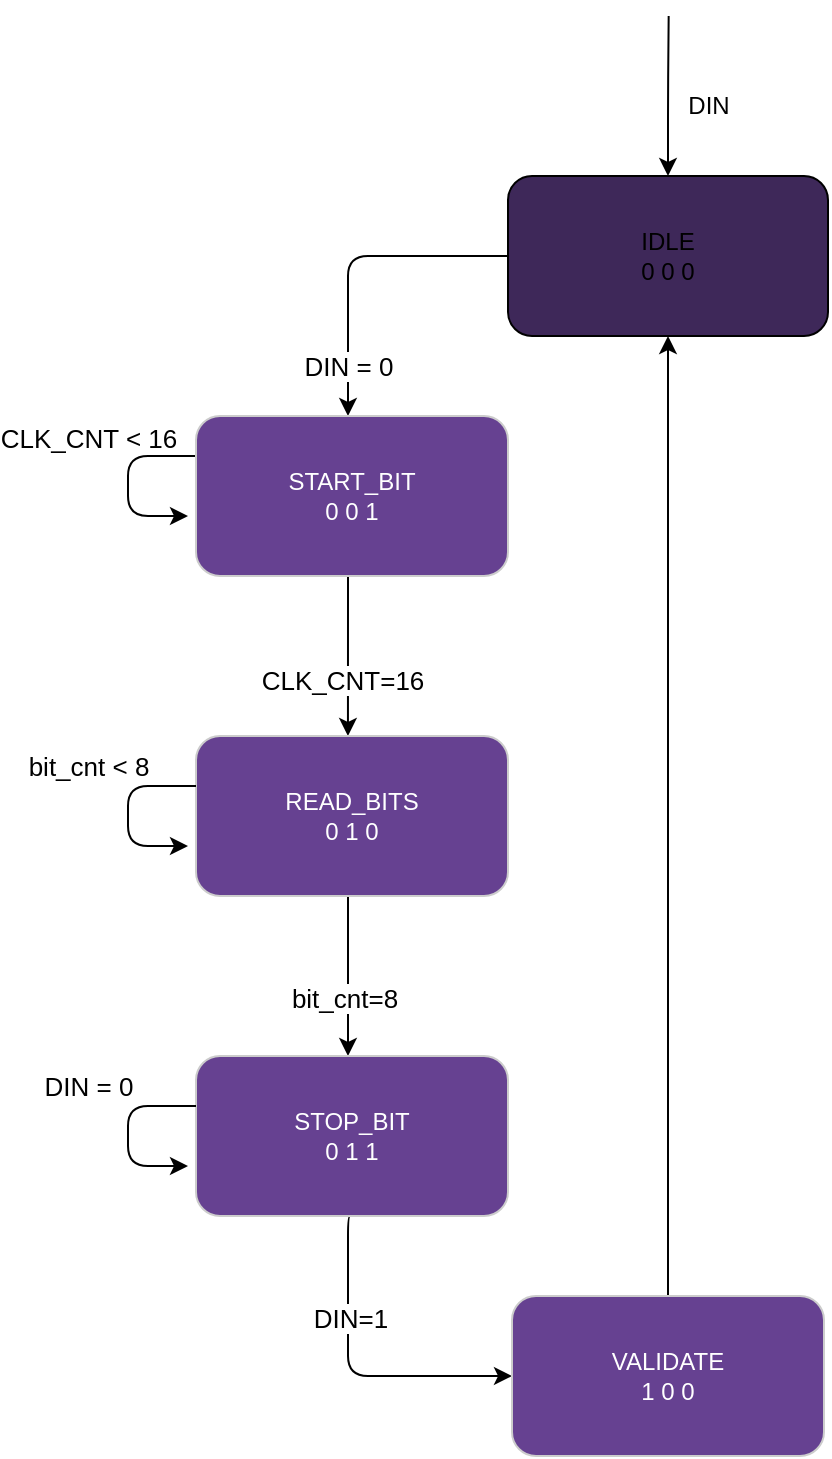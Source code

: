 <mxfile>
    <diagram id="wKuScp_tqmR7DS8cXda8" name="Page-1">
        <mxGraphModel dx="1373" dy="725" grid="1" gridSize="10" guides="1" tooltips="1" connect="1" arrows="1" fold="1" page="1" pageScale="1" pageWidth="850" pageHeight="1100" math="0" shadow="0">
            <root>
                <mxCell id="0"/>
                <mxCell id="1" parent="0"/>
                <mxCell id="20" style="edgeStyle=orthogonalEdgeStyle;html=1;exitX=0.5;exitY=0;exitDx=0;exitDy=0;startArrow=classic;startFill=1;endArrow=none;endFill=0;" edge="1" parent="1" source="2">
                    <mxGeometry relative="1" as="geometry">
                        <mxPoint x="440.333" y="80" as="targetPoint"/>
                    </mxGeometry>
                </mxCell>
                <mxCell id="22" style="edgeStyle=orthogonalEdgeStyle;html=1;startArrow=none;startFill=0;endArrow=classic;endFill=1;exitX=0;exitY=0.5;exitDx=0;exitDy=0;" edge="1" parent="1" source="2">
                    <mxGeometry relative="1" as="geometry">
                        <mxPoint x="280" y="280" as="targetPoint"/>
                        <Array as="points">
                            <mxPoint x="280" y="200"/>
                            <mxPoint x="280" y="280"/>
                        </Array>
                    </mxGeometry>
                </mxCell>
                <mxCell id="23" value="&lt;font style=&quot;font-size: 13px;&quot;&gt;DIN = 0&lt;/font&gt;" style="edgeLabel;html=1;align=center;verticalAlign=middle;resizable=0;points=[];" vertex="1" connectable="0" parent="22">
                    <mxGeometry x="0.683" relative="1" as="geometry">
                        <mxPoint as="offset"/>
                    </mxGeometry>
                </mxCell>
                <mxCell id="2" value="IDLE&lt;br&gt;0 0 0" style="rounded=1;whiteSpace=wrap;html=1;fillColor=#3E2859;" vertex="1" parent="1">
                    <mxGeometry x="360" y="160" width="160" height="80" as="geometry"/>
                </mxCell>
                <mxCell id="24" style="edgeStyle=orthogonalEdgeStyle;html=1;entryX=0.487;entryY=0;entryDx=0;entryDy=0;fontSize=13;startArrow=none;startFill=0;endArrow=classic;endFill=1;entryPerimeter=0;" edge="1" parent="1" source="13" target="15">
                    <mxGeometry relative="1" as="geometry">
                        <Array as="points">
                            <mxPoint x="280" y="380"/>
                            <mxPoint x="280" y="380"/>
                        </Array>
                    </mxGeometry>
                </mxCell>
                <mxCell id="25" value="CLK_CNT=16" style="edgeLabel;html=1;align=center;verticalAlign=middle;resizable=0;points=[];fontSize=13;" vertex="1" connectable="0" parent="24">
                    <mxGeometry x="0.292" y="-3" relative="1" as="geometry">
                        <mxPoint as="offset"/>
                    </mxGeometry>
                </mxCell>
                <mxCell id="32" style="edgeStyle=orthogonalEdgeStyle;html=1;fontSize=13;startArrow=none;startFill=0;endArrow=classic;endFill=1;" edge="1" parent="1" source="13">
                    <mxGeometry relative="1" as="geometry">
                        <mxPoint x="200" y="330" as="targetPoint"/>
                        <Array as="points">
                            <mxPoint x="170" y="300"/>
                            <mxPoint x="170" y="330"/>
                        </Array>
                    </mxGeometry>
                </mxCell>
                <mxCell id="36" value="CLK_CNT &amp;lt; 16" style="edgeLabel;html=1;align=center;verticalAlign=middle;resizable=0;points=[];fontSize=13;rotation=0;" vertex="1" connectable="0" parent="32">
                    <mxGeometry x="0.185" y="1" relative="1" as="geometry">
                        <mxPoint x="-21" y="-31" as="offset"/>
                    </mxGeometry>
                </mxCell>
                <mxCell id="13" value="START_BIT&lt;br&gt;0 0 1" style="rounded=1;whiteSpace=wrap;html=1;fillColor=#664191;fontColor=#ffffff;strokeColor=#CCCCCC;" vertex="1" parent="1">
                    <mxGeometry x="204" y="280" width="156" height="80" as="geometry"/>
                </mxCell>
                <mxCell id="26" style="edgeStyle=orthogonalEdgeStyle;html=1;fontSize=13;startArrow=none;startFill=0;endArrow=classic;endFill=1;" edge="1" parent="1" source="15">
                    <mxGeometry relative="1" as="geometry">
                        <mxPoint x="280" y="600" as="targetPoint"/>
                        <Array as="points">
                            <mxPoint x="280" y="600"/>
                        </Array>
                    </mxGeometry>
                </mxCell>
                <mxCell id="28" value="bit_cnt=8" style="edgeLabel;html=1;align=center;verticalAlign=middle;resizable=0;points=[];fontSize=13;" vertex="1" connectable="0" parent="26">
                    <mxGeometry x="0.271" y="-2" relative="1" as="geometry">
                        <mxPoint as="offset"/>
                    </mxGeometry>
                </mxCell>
                <mxCell id="15" value="READ_BITS&lt;br&gt;0 1 0" style="rounded=1;whiteSpace=wrap;html=1;fillColor=#664191;fontColor=#ffffff;strokeColor=#CCCCCC;" vertex="1" parent="1">
                    <mxGeometry x="204" y="440" width="156" height="80" as="geometry"/>
                </mxCell>
                <mxCell id="27" style="edgeStyle=orthogonalEdgeStyle;html=1;entryX=0;entryY=0.5;entryDx=0;entryDy=0;fontSize=13;startArrow=none;startFill=0;endArrow=classic;endFill=1;exitX=0.5;exitY=1;exitDx=0;exitDy=0;" edge="1" parent="1" source="17" target="18">
                    <mxGeometry relative="1" as="geometry">
                        <Array as="points">
                            <mxPoint x="280" y="680"/>
                            <mxPoint x="280" y="760"/>
                        </Array>
                    </mxGeometry>
                </mxCell>
                <mxCell id="31" value="DIN=1" style="edgeLabel;html=1;align=center;verticalAlign=middle;resizable=0;points=[];fontSize=13;" vertex="1" connectable="0" parent="27">
                    <mxGeometry x="-0.356" y="1" relative="1" as="geometry">
                        <mxPoint as="offset"/>
                    </mxGeometry>
                </mxCell>
                <mxCell id="17" value="STOP_BIT&lt;br&gt;0 1 1" style="rounded=1;whiteSpace=wrap;html=1;fillColor=#664191;fontColor=#ffffff;strokeColor=#CCCCCC;" vertex="1" parent="1">
                    <mxGeometry x="204" y="600" width="156" height="80" as="geometry"/>
                </mxCell>
                <mxCell id="29" style="edgeStyle=orthogonalEdgeStyle;html=1;exitX=0.5;exitY=0;exitDx=0;exitDy=0;entryX=0.5;entryY=1;entryDx=0;entryDy=0;fontSize=13;startArrow=none;startFill=0;endArrow=classic;endFill=1;" edge="1" parent="1" source="18" target="2">
                    <mxGeometry relative="1" as="geometry"/>
                </mxCell>
                <mxCell id="18" value="VALIDATE&lt;br&gt;1 0 0" style="rounded=1;whiteSpace=wrap;html=1;fillColor=#664191;fontColor=#ffffff;strokeColor=#CCCCCC;" vertex="1" parent="1">
                    <mxGeometry x="362" y="720" width="156" height="80" as="geometry"/>
                </mxCell>
                <mxCell id="21" value="DIN" style="text;html=1;align=center;verticalAlign=middle;resizable=0;points=[];autosize=1;strokeColor=none;fillColor=none;" vertex="1" parent="1">
                    <mxGeometry x="440" y="110" width="40" height="30" as="geometry"/>
                </mxCell>
                <mxCell id="33" style="edgeStyle=orthogonalEdgeStyle;html=1;fontSize=13;startArrow=none;startFill=0;endArrow=classic;endFill=1;" edge="1" parent="1">
                    <mxGeometry relative="1" as="geometry">
                        <mxPoint x="200" y="495" as="targetPoint"/>
                        <mxPoint x="204" y="465" as="sourcePoint"/>
                        <Array as="points">
                            <mxPoint x="170" y="465"/>
                            <mxPoint x="170" y="495"/>
                        </Array>
                    </mxGeometry>
                </mxCell>
                <mxCell id="34" style="edgeStyle=orthogonalEdgeStyle;html=1;fontSize=13;startArrow=none;startFill=0;endArrow=classic;endFill=1;" edge="1" parent="1">
                    <mxGeometry relative="1" as="geometry">
                        <mxPoint x="200" y="655" as="targetPoint"/>
                        <mxPoint x="204" y="625" as="sourcePoint"/>
                        <Array as="points">
                            <mxPoint x="170" y="625"/>
                            <mxPoint x="170" y="655"/>
                        </Array>
                    </mxGeometry>
                </mxCell>
                <mxCell id="37" value="bit_cnt &amp;lt; 8" style="text;html=1;align=center;verticalAlign=middle;resizable=0;points=[];autosize=1;strokeColor=none;fillColor=none;fontSize=13;" vertex="1" parent="1">
                    <mxGeometry x="110" y="440" width="80" height="30" as="geometry"/>
                </mxCell>
                <mxCell id="38" value="DIN = 0" style="text;html=1;align=center;verticalAlign=middle;resizable=0;points=[];autosize=1;strokeColor=none;fillColor=none;fontSize=13;" vertex="1" parent="1">
                    <mxGeometry x="115" y="600" width="70" height="30" as="geometry"/>
                </mxCell>
            </root>
        </mxGraphModel>
    </diagram>
</mxfile>